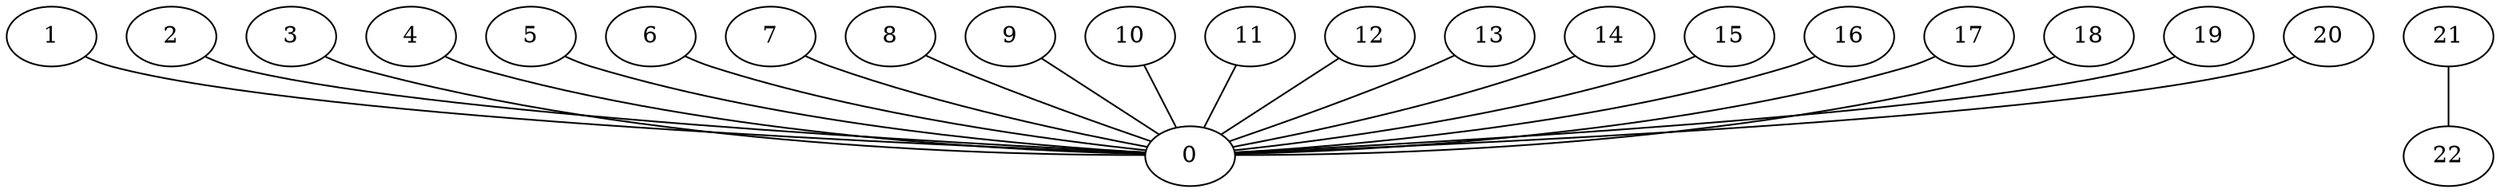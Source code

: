 graph G {
0;
1;
2;
3;
4;
5;
6;
7;
8;
9;
10;
11;
12;
13;
14;
15;
16;
17;
18;
19;
20;
21;
22;
1--0 ;
2--0 ;
3--0 ;
7--0 ;
6--0 ;
5--0 ;
4--0 ;
9--0 ;
8--0 ;
10--0 ;
13--0 ;
12--0 ;
11--0 ;
15--0 ;
14--0 ;
17--0 ;
16--0 ;
19--0 ;
18--0 ;
20--0 ;
21--22 ;
}
